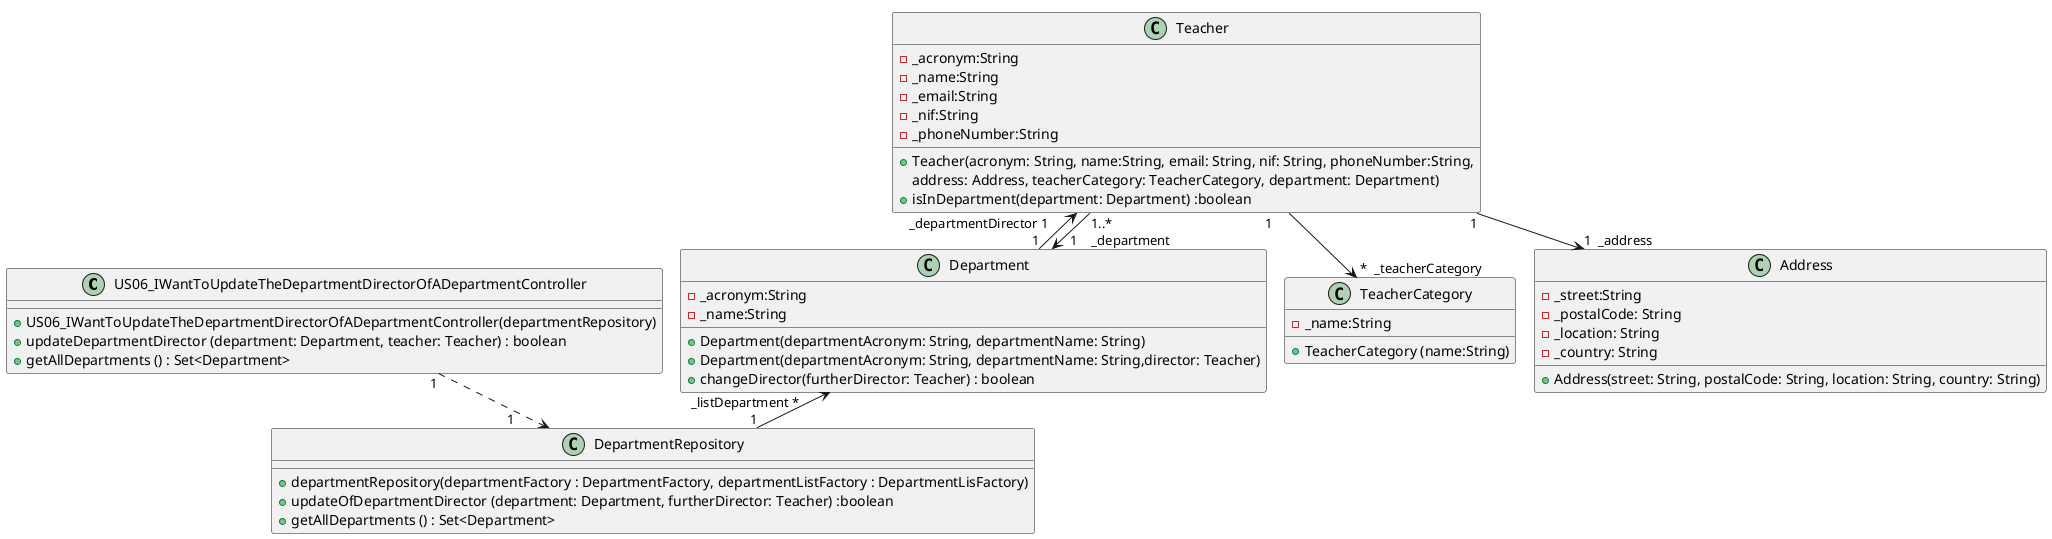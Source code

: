 @startuml
!pragma layout smetana
'left to right direction

class US06_IWantToUpdateTheDepartmentDirectorOfADepartmentController {
    +US06_IWantToUpdateTheDepartmentDirectorOfADepartmentController(departmentRepository)
    +updateDepartmentDirector (department: Department, teacher: Teacher) : boolean
    +getAllDepartments () : Set<Department>
}

class Department {
    -_acronym:String
    -_name:String
    +Department(departmentAcronym: String, departmentName: String)
    +Department(departmentAcronym: String, departmentName: String,director: Teacher)
    +changeDirector(furtherDirector: Teacher) : boolean
}

class DepartmentRepository {
    +departmentRepository(departmentFactory : DepartmentFactory, departmentListFactory : DepartmentLisFactory)
    +updateOfDepartmentDirector (department: Department, furtherDirector: Teacher) :boolean
    +getAllDepartments () : Set<Department>
}

class Teacher {
     -_acronym:String
     -_name:String
     -_email:String
     -_nif:String
     -_phoneNumber:String
     +Teacher(acronym: String, name:String, email: String, nif: String, phoneNumber:String,
     address: Address, teacherCategory: TeacherCategory, department: Department)
     +isInDepartment(department: Department) :boolean
}

class TeacherCategory {
    -_name:String
    + TeacherCategory (name:String)
}

class Address {
     -_street:String
     -_postalCode: String
     -_location: String
     -_country: String
     +Address(street: String, postalCode: String, location: String, country: String)
}

US06_IWantToUpdateTheDepartmentDirectorOfADepartmentController "1" ..> "1          " DepartmentRepository
Teacher "1" --> "1  _address           " Address
Teacher "1     " --> " *  _teacherCategory " TeacherCategory
Teacher "_departmentDirector 1        " <-- "1" Department
Teacher "1..*     " --> "     1    _department" Department
Department "_listDepartment *         " <-- "1" DepartmentRepository

@enduml
